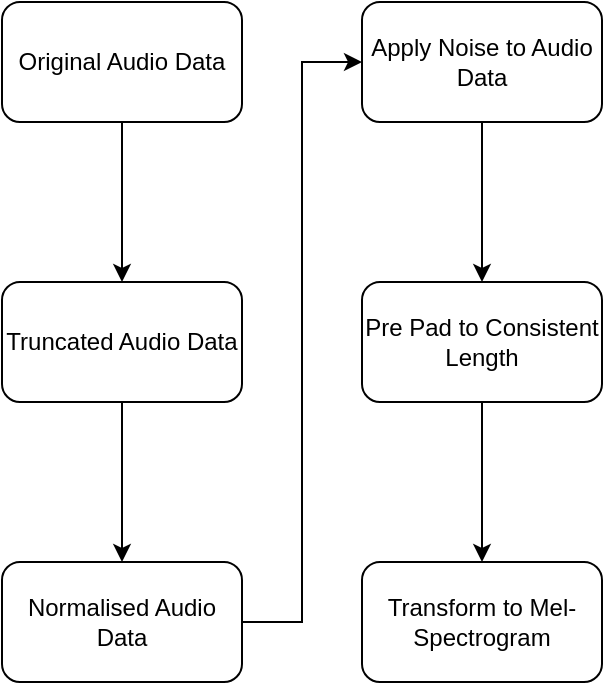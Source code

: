 <mxfile version="14.6.13" type="device"><diagram id="Gok8GUfcdHiiwN8S7T4L" name="Page-1"><mxGraphModel dx="1350" dy="778" grid="1" gridSize="10" guides="1" tooltips="1" connect="1" arrows="1" fold="1" page="1" pageScale="1" pageWidth="827" pageHeight="1169" math="0" shadow="0"><root><mxCell id="0"/><mxCell id="1" parent="0"/><mxCell id="GrMSvhrd86Y3OOIcYriH-3" value="" style="edgeStyle=orthogonalEdgeStyle;rounded=0;orthogonalLoop=1;jettySize=auto;html=1;" edge="1" parent="1" source="GrMSvhrd86Y3OOIcYriH-1" target="GrMSvhrd86Y3OOIcYriH-2"><mxGeometry relative="1" as="geometry"/></mxCell><mxCell id="GrMSvhrd86Y3OOIcYriH-1" value="Original Audio Data" style="rounded=1;whiteSpace=wrap;html=1;" vertex="1" parent="1"><mxGeometry x="120" y="40" width="120" height="60" as="geometry"/></mxCell><mxCell id="GrMSvhrd86Y3OOIcYriH-5" value="" style="edgeStyle=orthogonalEdgeStyle;rounded=0;orthogonalLoop=1;jettySize=auto;html=1;" edge="1" parent="1" source="GrMSvhrd86Y3OOIcYriH-2" target="GrMSvhrd86Y3OOIcYriH-4"><mxGeometry relative="1" as="geometry"/></mxCell><mxCell id="GrMSvhrd86Y3OOIcYriH-2" value="Truncated Audio Data" style="whiteSpace=wrap;html=1;rounded=1;" vertex="1" parent="1"><mxGeometry x="120" y="180" width="120" height="60" as="geometry"/></mxCell><mxCell id="GrMSvhrd86Y3OOIcYriH-12" style="edgeStyle=orthogonalEdgeStyle;rounded=0;orthogonalLoop=1;jettySize=auto;html=1;exitX=1;exitY=0.5;exitDx=0;exitDy=0;entryX=0;entryY=0.5;entryDx=0;entryDy=0;" edge="1" parent="1" source="GrMSvhrd86Y3OOIcYriH-4" target="GrMSvhrd86Y3OOIcYriH-6"><mxGeometry relative="1" as="geometry"/></mxCell><mxCell id="GrMSvhrd86Y3OOIcYriH-4" value="Normalised Audio Data" style="whiteSpace=wrap;html=1;rounded=1;" vertex="1" parent="1"><mxGeometry x="120" y="320" width="120" height="60" as="geometry"/></mxCell><mxCell id="GrMSvhrd86Y3OOIcYriH-13" style="edgeStyle=orthogonalEdgeStyle;rounded=0;orthogonalLoop=1;jettySize=auto;html=1;exitX=0.5;exitY=1;exitDx=0;exitDy=0;entryX=0.5;entryY=0;entryDx=0;entryDy=0;" edge="1" parent="1" source="GrMSvhrd86Y3OOIcYriH-6" target="GrMSvhrd86Y3OOIcYriH-8"><mxGeometry relative="1" as="geometry"/></mxCell><mxCell id="GrMSvhrd86Y3OOIcYriH-6" value="Apply Noise to Audio Data" style="whiteSpace=wrap;html=1;rounded=1;" vertex="1" parent="1"><mxGeometry x="300" y="40" width="120" height="60" as="geometry"/></mxCell><mxCell id="GrMSvhrd86Y3OOIcYriH-11" value="" style="edgeStyle=orthogonalEdgeStyle;rounded=0;orthogonalLoop=1;jettySize=auto;html=1;" edge="1" parent="1" source="GrMSvhrd86Y3OOIcYriH-8" target="GrMSvhrd86Y3OOIcYriH-10"><mxGeometry relative="1" as="geometry"/></mxCell><mxCell id="GrMSvhrd86Y3OOIcYriH-8" value="Pre Pad to Consistent Length" style="whiteSpace=wrap;html=1;rounded=1;" vertex="1" parent="1"><mxGeometry x="300" y="180" width="120" height="60" as="geometry"/></mxCell><mxCell id="GrMSvhrd86Y3OOIcYriH-10" value="Transform to Mel-Spectrogram" style="whiteSpace=wrap;html=1;rounded=1;" vertex="1" parent="1"><mxGeometry x="300" y="320" width="120" height="60" as="geometry"/></mxCell></root></mxGraphModel></diagram></mxfile>
